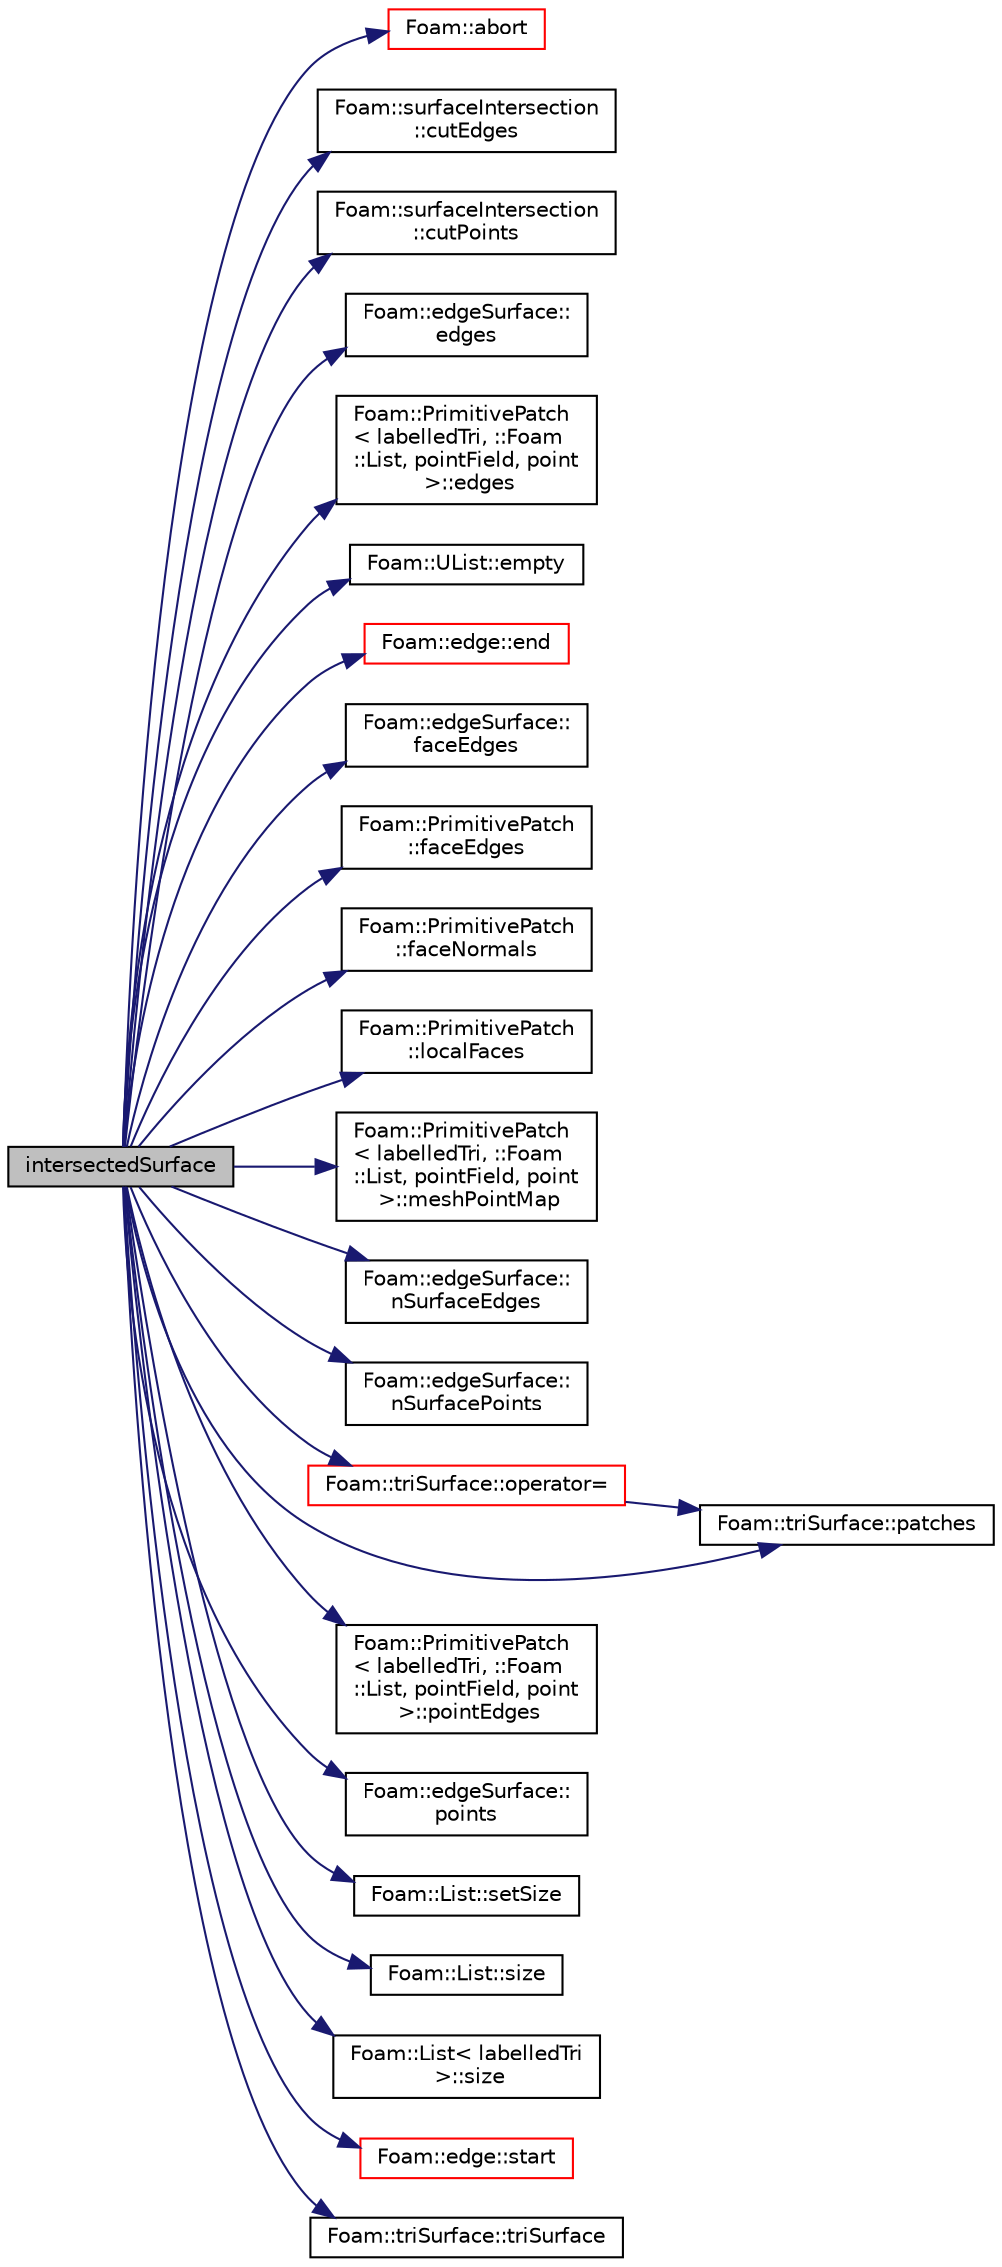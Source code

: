 digraph "intersectedSurface"
{
  bgcolor="transparent";
  edge [fontname="Helvetica",fontsize="10",labelfontname="Helvetica",labelfontsize="10"];
  node [fontname="Helvetica",fontsize="10",shape=record];
  rankdir="LR";
  Node6 [label="intersectedSurface",height=0.2,width=0.4,color="black", fillcolor="grey75", style="filled", fontcolor="black"];
  Node6 -> Node7 [color="midnightblue",fontsize="10",style="solid",fontname="Helvetica"];
  Node7 [label="Foam::abort",height=0.2,width=0.4,color="red",URL="$a21851.html#a447107a607d03e417307c203fa5fb44b"];
  Node6 -> Node52 [color="midnightblue",fontsize="10",style="solid",fontname="Helvetica"];
  Node52 [label="Foam::surfaceIntersection\l::cutEdges",height=0.2,width=0.4,color="black",URL="$a26637.html#a0feff4a8705495d9e899331fc4443770"];
  Node6 -> Node53 [color="midnightblue",fontsize="10",style="solid",fontname="Helvetica"];
  Node53 [label="Foam::surfaceIntersection\l::cutPoints",height=0.2,width=0.4,color="black",URL="$a26637.html#ad6fb04f013b6cdd6fc75f0007b765832"];
  Node6 -> Node54 [color="midnightblue",fontsize="10",style="solid",fontname="Helvetica"];
  Node54 [label="Foam::edgeSurface::\ledges",height=0.2,width=0.4,color="black",URL="$a26625.html#ac8d2a6c5ee06c3249c346595d7ecb470"];
  Node6 -> Node55 [color="midnightblue",fontsize="10",style="solid",fontname="Helvetica"];
  Node55 [label="Foam::PrimitivePatch\l\< labelledTri, ::Foam\l::List, pointField, point\l \>::edges",height=0.2,width=0.4,color="black",URL="$a28693.html#a21d764179912ddda5c6f95193c289846",tooltip="Return list of edges, address into LOCAL point list. "];
  Node6 -> Node56 [color="midnightblue",fontsize="10",style="solid",fontname="Helvetica"];
  Node56 [label="Foam::UList::empty",height=0.2,width=0.4,color="black",URL="$a26837.html#a644718bb2fb240de962dc3c9a1fdf0dc",tooltip="Return true if the UList is empty (ie, size() is zero) "];
  Node6 -> Node57 [color="midnightblue",fontsize="10",style="solid",fontname="Helvetica"];
  Node57 [label="Foam::edge::end",height=0.2,width=0.4,color="red",URL="$a28361.html#a5ac1c619caccdf5bcf8c3d58a409849f",tooltip="Return end vertex label. "];
  Node6 -> Node59 [color="midnightblue",fontsize="10",style="solid",fontname="Helvetica"];
  Node59 [label="Foam::edgeSurface::\lfaceEdges",height=0.2,width=0.4,color="black",URL="$a26625.html#a3fbe3e3abb89db9c37c494db8f5d2852",tooltip="From face to our edges_. "];
  Node6 -> Node60 [color="midnightblue",fontsize="10",style="solid",fontname="Helvetica"];
  Node60 [label="Foam::PrimitivePatch\l::faceEdges",height=0.2,width=0.4,color="black",URL="$a28693.html#adbfcf489a527a07c33d684834faace79",tooltip="Return face-edge addressing. "];
  Node6 -> Node61 [color="midnightblue",fontsize="10",style="solid",fontname="Helvetica"];
  Node61 [label="Foam::PrimitivePatch\l::faceNormals",height=0.2,width=0.4,color="black",URL="$a28693.html#ad96a54bba336ea57f59f0da350d3c265",tooltip="Return face normals for patch. "];
  Node6 -> Node62 [color="midnightblue",fontsize="10",style="solid",fontname="Helvetica"];
  Node62 [label="Foam::PrimitivePatch\l::localFaces",height=0.2,width=0.4,color="black",URL="$a28693.html#aa4bd29e9c9de3d53e26aa2bf2e803c60",tooltip="Return patch faces addressing into local point list. "];
  Node6 -> Node63 [color="midnightblue",fontsize="10",style="solid",fontname="Helvetica"];
  Node63 [label="Foam::PrimitivePatch\l\< labelledTri, ::Foam\l::List, pointField, point\l \>::meshPointMap",height=0.2,width=0.4,color="black",URL="$a28693.html#a4bfdf4cb7ea71c49e0131cb6358eacf7",tooltip="Mesh point map. Given the global point index find its. "];
  Node6 -> Node64 [color="midnightblue",fontsize="10",style="solid",fontname="Helvetica"];
  Node64 [label="Foam::edgeSurface::\lnSurfaceEdges",height=0.2,width=0.4,color="black",URL="$a26625.html#a35ea8a8b69841d80a142e7167b67b941"];
  Node6 -> Node65 [color="midnightblue",fontsize="10",style="solid",fontname="Helvetica"];
  Node65 [label="Foam::edgeSurface::\lnSurfacePoints",height=0.2,width=0.4,color="black",URL="$a26625.html#ac341619c8de0dc3564b135a986fa45e7"];
  Node6 -> Node66 [color="midnightblue",fontsize="10",style="solid",fontname="Helvetica"];
  Node66 [label="Foam::triSurface::operator=",height=0.2,width=0.4,color="red",URL="$a31961.html#a7007e1a39a89b943666033e034e1083b"];
  Node66 -> Node77 [color="midnightblue",fontsize="10",style="solid",fontname="Helvetica"];
  Node77 [label="Foam::triSurface::patches",height=0.2,width=0.4,color="black",URL="$a31961.html#a81f967856b4a58b0c942fe0a0dcdf627"];
  Node6 -> Node77 [color="midnightblue",fontsize="10",style="solid",fontname="Helvetica"];
  Node6 -> Node78 [color="midnightblue",fontsize="10",style="solid",fontname="Helvetica"];
  Node78 [label="Foam::PrimitivePatch\l\< labelledTri, ::Foam\l::List, pointField, point\l \>::pointEdges",height=0.2,width=0.4,color="black",URL="$a28693.html#a219060536b044c749e6178283665d632",tooltip="Return point-edge addressing. "];
  Node6 -> Node79 [color="midnightblue",fontsize="10",style="solid",fontname="Helvetica"];
  Node79 [label="Foam::edgeSurface::\lpoints",height=0.2,width=0.4,color="black",URL="$a26625.html#afb6c3bde245ae6ea91f1c538da59f8fc"];
  Node6 -> Node80 [color="midnightblue",fontsize="10",style="solid",fontname="Helvetica"];
  Node80 [label="Foam::List::setSize",height=0.2,width=0.4,color="black",URL="$a26833.html#aedb985ffeaf1bdbfeccc2a8730405703",tooltip="Reset size of List. "];
  Node6 -> Node81 [color="midnightblue",fontsize="10",style="solid",fontname="Helvetica"];
  Node81 [label="Foam::List::size",height=0.2,width=0.4,color="black",URL="$a26833.html#a8a5f6fa29bd4b500caf186f60245b384",tooltip="Override size to be inconsistent with allocated storage. "];
  Node6 -> Node82 [color="midnightblue",fontsize="10",style="solid",fontname="Helvetica"];
  Node82 [label="Foam::List\< labelledTri\l \>::size",height=0.2,width=0.4,color="black",URL="$a26833.html#a47b3bf30da1eb3ab8076b5fbe00e0494",tooltip="Return the number of elements in the UList. "];
  Node6 -> Node83 [color="midnightblue",fontsize="10",style="solid",fontname="Helvetica"];
  Node83 [label="Foam::edge::start",height=0.2,width=0.4,color="red",URL="$a28361.html#afe56bdd2031bbf8321e35e2330c0b990",tooltip="Return start vertex label. "];
  Node6 -> Node84 [color="midnightblue",fontsize="10",style="solid",fontname="Helvetica"];
  Node84 [label="Foam::triSurface::triSurface",height=0.2,width=0.4,color="black",URL="$a31961.html#a23b307d20d3b88983e62e1cb7292346a",tooltip="Construct null. "];
}

